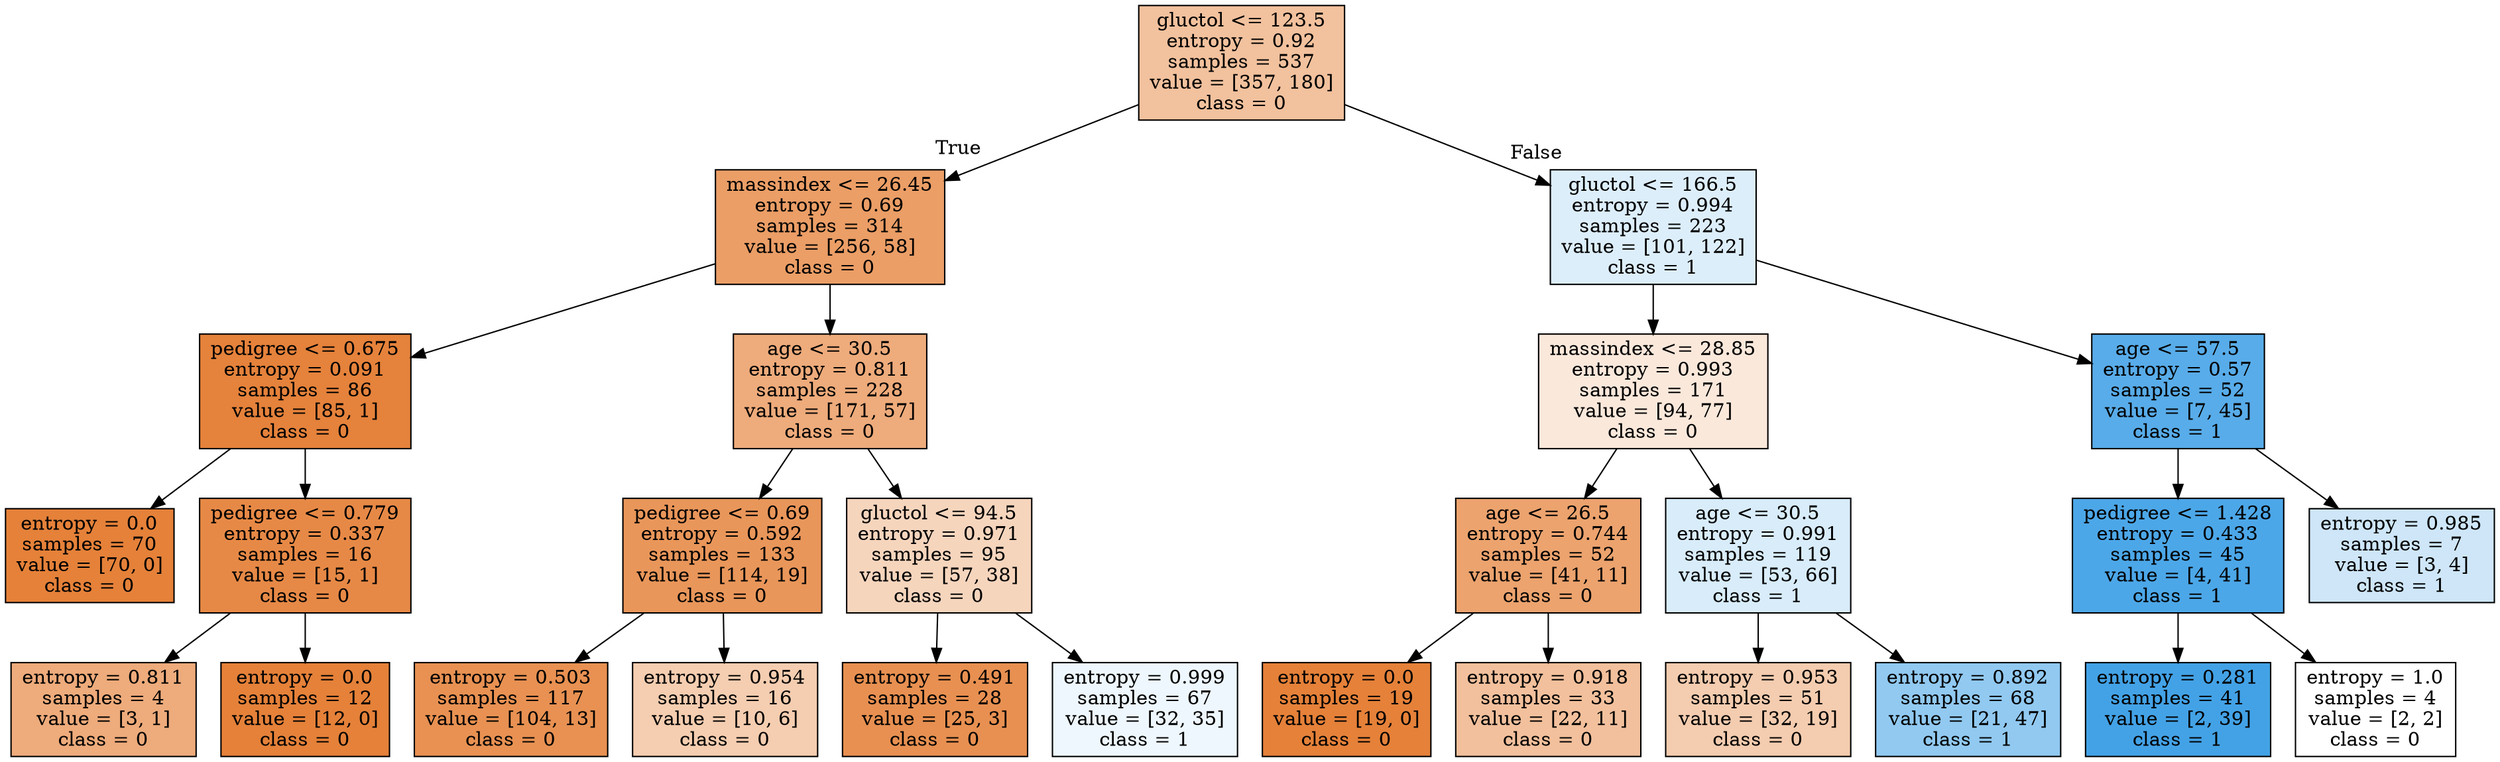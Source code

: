 digraph Tree {
node [shape=box, style="filled", color="black"] ;
0 [label="gluctol <= 123.5\nentropy = 0.92\nsamples = 537\nvalue = [357, 180]\nclass = 0", fillcolor="#f2c19d"] ;
1 [label="massindex <= 26.45\nentropy = 0.69\nsamples = 314\nvalue = [256, 58]\nclass = 0", fillcolor="#eb9e66"] ;
0 -> 1 [labeldistance=2.5, labelangle=45, headlabel="True"] ;
2 [label="pedigree <= 0.675\nentropy = 0.091\nsamples = 86\nvalue = [85, 1]\nclass = 0", fillcolor="#e5823b"] ;
1 -> 2 ;
3 [label="entropy = 0.0\nsamples = 70\nvalue = [70, 0]\nclass = 0", fillcolor="#e58139"] ;
2 -> 3 ;
4 [label="pedigree <= 0.779\nentropy = 0.337\nsamples = 16\nvalue = [15, 1]\nclass = 0", fillcolor="#e78946"] ;
2 -> 4 ;
5 [label="entropy = 0.811\nsamples = 4\nvalue = [3, 1]\nclass = 0", fillcolor="#eeab7b"] ;
4 -> 5 ;
6 [label="entropy = 0.0\nsamples = 12\nvalue = [12, 0]\nclass = 0", fillcolor="#e58139"] ;
4 -> 6 ;
7 [label="age <= 30.5\nentropy = 0.811\nsamples = 228\nvalue = [171, 57]\nclass = 0", fillcolor="#eeab7b"] ;
1 -> 7 ;
8 [label="pedigree <= 0.69\nentropy = 0.592\nsamples = 133\nvalue = [114, 19]\nclass = 0", fillcolor="#e9965a"] ;
7 -> 8 ;
9 [label="entropy = 0.503\nsamples = 117\nvalue = [104, 13]\nclass = 0", fillcolor="#e89152"] ;
8 -> 9 ;
10 [label="entropy = 0.954\nsamples = 16\nvalue = [10, 6]\nclass = 0", fillcolor="#f5cdb0"] ;
8 -> 10 ;
11 [label="gluctol <= 94.5\nentropy = 0.971\nsamples = 95\nvalue = [57, 38]\nclass = 0", fillcolor="#f6d5bd"] ;
7 -> 11 ;
12 [label="entropy = 0.491\nsamples = 28\nvalue = [25, 3]\nclass = 0", fillcolor="#e89051"] ;
11 -> 12 ;
13 [label="entropy = 0.999\nsamples = 67\nvalue = [32, 35]\nclass = 1", fillcolor="#eef7fd"] ;
11 -> 13 ;
14 [label="gluctol <= 166.5\nentropy = 0.994\nsamples = 223\nvalue = [101, 122]\nclass = 1", fillcolor="#ddeefb"] ;
0 -> 14 [labeldistance=2.5, labelangle=-45, headlabel="False"] ;
15 [label="massindex <= 28.85\nentropy = 0.993\nsamples = 171\nvalue = [94, 77]\nclass = 0", fillcolor="#fae8db"] ;
14 -> 15 ;
16 [label="age <= 26.5\nentropy = 0.744\nsamples = 52\nvalue = [41, 11]\nclass = 0", fillcolor="#eca36e"] ;
15 -> 16 ;
17 [label="entropy = 0.0\nsamples = 19\nvalue = [19, 0]\nclass = 0", fillcolor="#e58139"] ;
16 -> 17 ;
18 [label="entropy = 0.918\nsamples = 33\nvalue = [22, 11]\nclass = 0", fillcolor="#f2c09c"] ;
16 -> 18 ;
19 [label="age <= 30.5\nentropy = 0.991\nsamples = 119\nvalue = [53, 66]\nclass = 1", fillcolor="#d8ecfa"] ;
15 -> 19 ;
20 [label="entropy = 0.953\nsamples = 51\nvalue = [32, 19]\nclass = 0", fillcolor="#f4ccaf"] ;
19 -> 20 ;
21 [label="entropy = 0.892\nsamples = 68\nvalue = [21, 47]\nclass = 1", fillcolor="#91c9f1"] ;
19 -> 21 ;
22 [label="age <= 57.5\nentropy = 0.57\nsamples = 52\nvalue = [7, 45]\nclass = 1", fillcolor="#58ace9"] ;
14 -> 22 ;
23 [label="pedigree <= 1.428\nentropy = 0.433\nsamples = 45\nvalue = [4, 41]\nclass = 1", fillcolor="#4ca7e8"] ;
22 -> 23 ;
24 [label="entropy = 0.281\nsamples = 41\nvalue = [2, 39]\nclass = 1", fillcolor="#43a2e6"] ;
23 -> 24 ;
25 [label="entropy = 1.0\nsamples = 4\nvalue = [2, 2]\nclass = 0", fillcolor="#ffffff"] ;
23 -> 25 ;
26 [label="entropy = 0.985\nsamples = 7\nvalue = [3, 4]\nclass = 1", fillcolor="#cee6f8"] ;
22 -> 26 ;
}